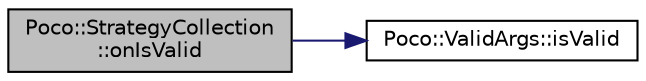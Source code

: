 digraph "Poco::StrategyCollection::onIsValid"
{
 // LATEX_PDF_SIZE
  edge [fontname="Helvetica",fontsize="10",labelfontname="Helvetica",labelfontsize="10"];
  node [fontname="Helvetica",fontsize="10",shape=record];
  rankdir="LR";
  Node1 [label="Poco::StrategyCollection\l::onIsValid",height=0.2,width=0.4,color="black", fillcolor="grey75", style="filled", fontcolor="black",tooltip="Removes all elements from the cache."];
  Node1 -> Node2 [color="midnightblue",fontsize="10",style="solid"];
  Node2 [label="Poco::ValidArgs::isValid",height=0.2,width=0.4,color="black", fillcolor="white", style="filled",URL="$classPoco_1_1ValidArgs.html#a7b6ac64b91cca72c5812afd25f3b38c0",tooltip=" "];
}
